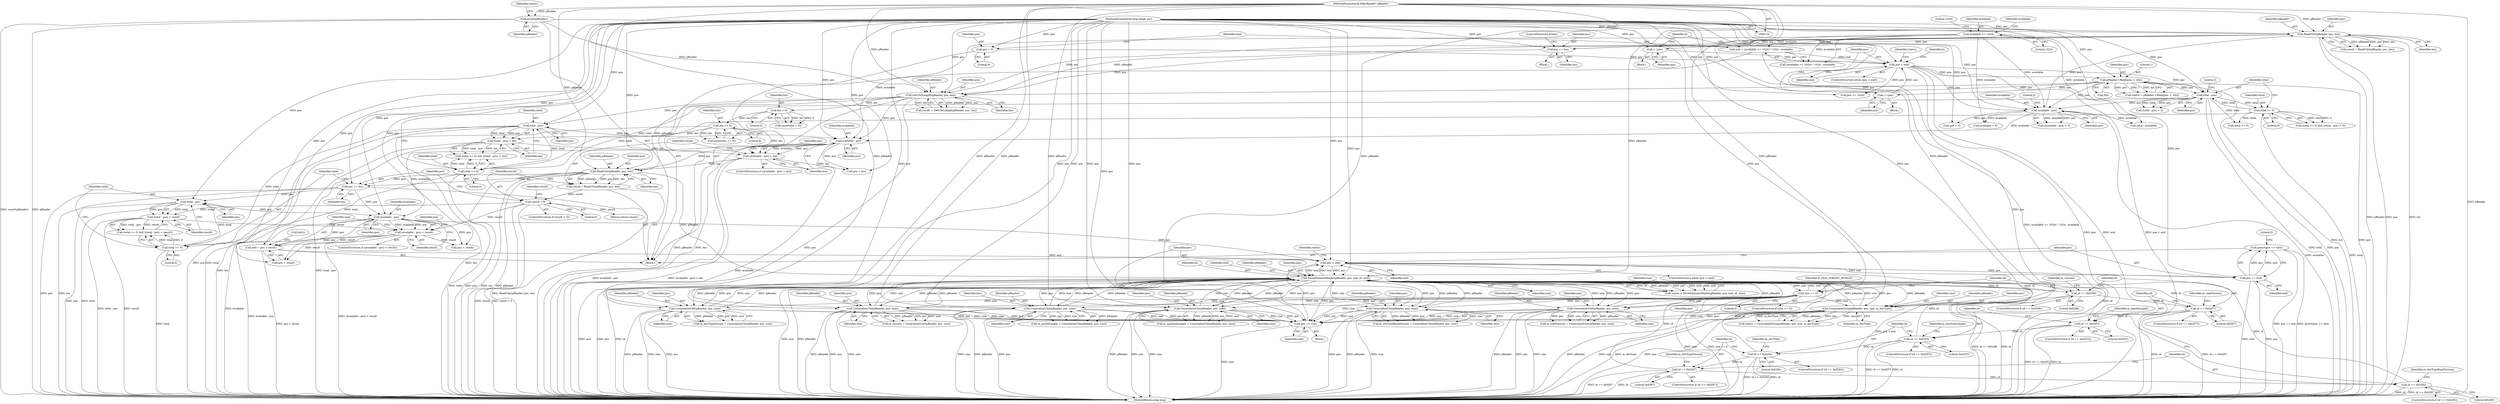 digraph "1_Android_cc274e2abe8b2a6698a5c47d8aa4bb45f1f9538d_32@API" {
"1000514" [label="(Call,assert(pos == end))"];
"1000515" [label="(Call,pos == end)"];
"1000357" [label="(Call,pos < end)"];
"1000511" [label="(Call,pos += size)"];
"1000483" [label="(Call,UnserializeUInt(pReader, pos, size))"];
"1000365" [label="(Call,ParseElementHeader(pReader, pos, end, id, size))"];
"1000426" [label="(Call,UnserializeUInt(pReader, pos, size))"];
"1000125" [label="(MethodParameterIn,IMkvReader* pReader)"];
"1000126" [label="(MethodParameterIn,long long& pos)"];
"1000378" [label="(Call,size == 0)"];
"1000408" [label="(Call,UnserializeUInt(pReader, pos, size))"];
"1000315" [label="(Call,ReadUInt(pReader, pos, len))"];
"1000267" [label="(Call,GetUIntLength(pReader, pos, len))"];
"1000128" [label="(Call,assert(pReader))"];
"1000242" [label="(Call,ReadUInt(pReader, pos, len))"];
"1000230" [label="(Call,available - pos)"];
"1000153" [label="(Call,available >= 1024)"];
"1000171" [label="(Call,pReader->Read(pos, 1, &b))"];
"1000165" [label="(Call,pos < end)"];
"1000187" [label="(Call,++pos)"];
"1000261" [label="(Call,++pos)"];
"1000146" [label="(Call,pos = 0)"];
"1000150" [label="(Call,end = (available >= 1024) ? 1024 : available)"];
"1000222" [label="(Call,total - pos)"];
"1000218" [label="(Call,total >= 0)"];
"1000257" [label="(Call,pos += len)"];
"1000305" [label="(Call,available - pos)"];
"1000297" [label="(Call,total - pos)"];
"1000293" [label="(Call,total >= 0)"];
"1000304" [label="(Call,(available - pos) < len)"];
"1000288" [label="(Call,len <= 8)"];
"1000284" [label="(Call,len > 0)"];
"1000296" [label="(Call,(total - pos) < len)"];
"1000466" [label="(Call,UnserializeString(pReader, pos, size, m_docType))"];
"1000501" [label="(Call,UnserializeUInt(pReader, pos, size))"];
"1000444" [label="(Call,UnserializeUInt(pReader, pos, size))"];
"1000390" [label="(Call,UnserializeUInt(pReader, pos, size))"];
"1000456" [label="(Call,id == 0x0282)"];
"1000438" [label="(Call,id == 0x02F3)"];
"1000420" [label="(Call,id == 0x02F2)"];
"1000402" [label="(Call,id == 0x02F7)"];
"1000384" [label="(Call,id == 0x0286)"];
"1000495" [label="(Call,id == 0x0285)"];
"1000477" [label="(Call,id == 0x0287)"];
"1000342" [label="(Call,available - pos)"];
"1000325" [label="(Call,pos += len)"];
"1000334" [label="(Call,total - pos)"];
"1000330" [label="(Call,total >= 0)"];
"1000350" [label="(Call,end = pos + result)"];
"1000341" [label="(Call,(available - pos) < result)"];
"1000320" [label="(Call,result < 0)"];
"1000313" [label="(Call,result = ReadUInt(pReader, pos, len))"];
"1000333" [label="(Call,(total - pos) < result)"];
"1000404" [label="(Literal,0x02F7)"];
"1000484" [label="(Identifier,pReader)"];
"1000334" [label="(Call,total - pos)"];
"1000244" [label="(Identifier,pos)"];
"1000500" [label="(Identifier,m_docTypeReadVersion)"];
"1000195" [label="(Call,pos >= 1024)"];
"1000296" [label="(Call,(total - pos) < len)"];
"1000409" [label="(Identifier,pReader)"];
"1000481" [label="(Call,m_docTypeVersion = UnserializeUInt(pReader, pos, size))"];
"1000363" [label="(Call,status = ParseElementHeader(pReader, pos, end, id, size))"];
"1000468" [label="(Identifier,pos)"];
"1000314" [label="(Identifier,result)"];
"1000153" [label="(Call,available >= 1024)"];
"1000330" [label="(Call,total >= 0)"];
"1000235" [label="(Call,pos + 5)"];
"1000155" [label="(Literal,1024)"];
"1000386" [label="(Literal,0x0286)"];
"1000267" [label="(Call,GetUIntLength(pReader, pos, len))"];
"1000300" [label="(Identifier,len)"];
"1000456" [label="(Call,id == 0x0282)"];
"1000447" [label="(Identifier,size)"];
"1000497" [label="(Literal,0x0285)"];
"1000258" [label="(Identifier,pos)"];
"1000150" [label="(Call,end = (available >= 1024) ? 1024 : available)"];
"1000478" [label="(Identifier,id)"];
"1000422" [label="(Literal,0x02F2)"];
"1000411" [label="(Identifier,size)"];
"1000317" [label="(Identifier,pos)"];
"1000257" [label="(Call,pos += len)"];
"1000351" [label="(Identifier,end)"];
"1000370" [label="(Identifier,size)"];
"1000169" [label="(Call,status = pReader->Read(pos, 1, &b))"];
"1000331" [label="(Identifier,total)"];
"1000439" [label="(Identifier,id)"];
"1000458" [label="(Literal,0x0282)"];
"1000513" [label="(Identifier,size)"];
"1000378" [label="(Call,size == 0)"];
"1000297" [label="(Call,total - pos)"];
"1000340" [label="(ControlStructure,if ((available - pos) < result))"];
"1000342" [label="(Call,available - pos)"];
"1000486" [label="(Identifier,size)"];
"1000364" [label="(Identifier,status)"];
"1000427" [label="(Identifier,pReader)"];
"1000345" [label="(Identifier,result)"];
"1000318" [label="(Identifier,len)"];
"1000393" [label="(Identifier,size)"];
"1000217" [label="(Call,(total >= 0) && ((total - pos) < 5))"];
"1000392" [label="(Identifier,pos)"];
"1000166" [label="(Identifier,pos)"];
"1000335" [label="(Identifier,total)"];
"1000455" [label="(ControlStructure,if (id == 0x0282))"];
"1000519" [label="(Literal,0)"];
"1000477" [label="(Call,id == 0x0287)"];
"1000515" [label="(Call,pos == end)"];
"1000385" [label="(Identifier,id)"];
"1000213" [label="(Call,available + 5)"];
"1000502" [label="(Identifier,pReader)"];
"1000350" [label="(Call,end = pos + result)"];
"1000514" [label="(Call,assert(pos == end))"];
"1000424" [label="(Call,m_maxIdLength = UnserializeUInt(pReader, pos, size))"];
"1000391" [label="(Identifier,pReader)"];
"1000259" [label="(Identifier,len)"];
"1000344" [label="(Identifier,pos)"];
"1000320" [label="(Call,result < 0)"];
"1000162" [label="(Identifier,b)"];
"1000445" [label="(Identifier,pReader)"];
"1000516" [label="(Identifier,pos)"];
"1000156" [label="(Literal,1024)"];
"1000408" [label="(Call,UnserializeUInt(pReader, pos, size))"];
"1000242" [label="(Call,ReadUInt(pReader, pos, len))"];
"1000265" [label="(Call,result = GetUIntLength(pReader, pos, len))"];
"1000261" [label="(Call,++pos)"];
"1000325" [label="(Call,pos += len)"];
"1000129" [label="(Identifier,pReader)"];
"1000284" [label="(Call,len > 0)"];
"1000520" [label="(MethodReturn,long long)"];
"1000233" [label="(Literal,5)"];
"1000219" [label="(Identifier,total)"];
"1000147" [label="(Identifier,pos)"];
"1000512" [label="(Identifier,pos)"];
"1000232" [label="(Identifier,pos)"];
"1000469" [label="(Identifier,size)"];
"1000240" [label="(Call,result = ReadUInt(pReader, pos, len))"];
"1000222" [label="(Call,total - pos)"];
"1000260" [label="(ControlStructure,break;)"];
"1000229" [label="(Call,(available - pos) < 5)"];
"1000442" [label="(Call,m_maxSizeLength = UnserializeUInt(pReader, pos, size))"];
"1000134" [label="(Identifier,status)"];
"1000366" [label="(Identifier,pReader)"];
"1000298" [label="(Identifier,total)"];
"1000220" [label="(Literal,0)"];
"1000470" [label="(Identifier,m_docType)"];
"1000305" [label="(Call,available - pos)"];
"1000128" [label="(Call,assert(pReader))"];
"1000152" [label="(Call,(available >= 1024) ? 1024 : available)"];
"1000324" [label="(Identifier,result)"];
"1000126" [label="(MethodParameterIn,long long& pos)"];
"1000303" [label="(ControlStructure,if ((available - pos) < len))"];
"1000341" [label="(Call,(available - pos) < result)"];
"1000285" [label="(Identifier,len)"];
"1000295" [label="(Literal,0)"];
"1000269" [label="(Identifier,pos)"];
"1000191" [label="(Identifier,b)"];
"1000171" [label="(Call,pReader->Read(pos, 1, &b))"];
"1000256" [label="(Block,)"];
"1000352" [label="(Call,pos + result)"];
"1000188" [label="(Identifier,pos)"];
"1000293" [label="(Call,total >= 0)"];
"1000501" [label="(Call,UnserializeUInt(pReader, pos, size))"];
"1000499" [label="(Call,m_docTypeReadVersion = UnserializeUInt(pReader, pos, size))"];
"1000503" [label="(Identifier,pos)"];
"1000262" [label="(Identifier,pos)"];
"1000426" [label="(Call,UnserializeUInt(pReader, pos, size))"];
"1000365" [label="(Call,ParseElementHeader(pReader, pos, end, id, size))"];
"1000483" [label="(Call,UnserializeUInt(pReader, pos, size))"];
"1000438" [label="(Call,id == 0x02F3)"];
"1000327" [label="(Identifier,len)"];
"1000336" [label="(Identifier,pos)"];
"1000154" [label="(Identifier,available)"];
"1000337" [label="(Identifier,result)"];
"1000283" [label="(Call,assert(len > 0))"];
"1000457" [label="(Identifier,id)"];
"1000268" [label="(Identifier,pReader)"];
"1000323" [label="(Return,return result;)"];
"1000315" [label="(Call,ReadUInt(pReader, pos, len))"];
"1000443" [label="(Identifier,m_maxSizeLength)"];
"1000504" [label="(Identifier,size)"];
"1000173" [label="(Literal,1)"];
"1000466" [label="(Call,UnserializeString(pReader, pos, size, m_docType))"];
"1000170" [label="(Identifier,status)"];
"1000270" [label="(Identifier,len)"];
"1000223" [label="(Identifier,total)"];
"1000308" [label="(Identifier,len)"];
"1000151" [label="(Identifier,end)"];
"1000464" [label="(Call,status = UnserializeString(pReader, pos, size, m_docType))"];
"1000421" [label="(Identifier,id)"];
"1000206" [label="(Call,total - available)"];
"1000164" [label="(ControlStructure,while (pos < end))"];
"1000311" [label="(Identifier,pos)"];
"1000347" [label="(Call,pos + result)"];
"1000383" [label="(ControlStructure,if (id == 0x0286))"];
"1000356" [label="(ControlStructure,while (pos < end))"];
"1000357" [label="(Call,pos < end)"];
"1000496" [label="(Identifier,id)"];
"1000310" [label="(Call,pos + len)"];
"1000165" [label="(Call,pos < end)"];
"1000511" [label="(Call,pos += size)"];
"1000382" [label="(Identifier,E_FILE_FORMAT_INVALID)"];
"1000495" [label="(Call,id == 0x0285)"];
"1000202" [label="(Call,total >= 0)"];
"1000494" [label="(ControlStructure,if (id == 0x0285))"];
"1000287" [label="(Call,assert(len <= 8))"];
"1000425" [label="(Identifier,m_maxIdLength)"];
"1000407" [label="(Identifier,m_readVersion)"];
"1000367" [label="(Identifier,pos)"];
"1000187" [label="(Call,++pos)"];
"1000326" [label="(Identifier,pos)"];
"1000479" [label="(Literal,0x0287)"];
"1000225" [label="(Literal,5)"];
"1000304" [label="(Call,(available - pos) < len)"];
"1000333" [label="(Call,(total - pos) < result)"];
"1000231" [label="(Identifier,available)"];
"1000437" [label="(ControlStructure,if (id == 0x02F3))"];
"1000329" [label="(Call,(total >= 0) && ((total - pos) < result))"];
"1000167" [label="(Identifier,end)"];
"1000360" [label="(Block,)"];
"1000127" [label="(Block,)"];
"1000307" [label="(Identifier,pos)"];
"1000148" [label="(Literal,0)"];
"1000390" [label="(Call,UnserializeUInt(pReader, pos, size))"];
"1000289" [label="(Identifier,len)"];
"1000286" [label="(Literal,0)"];
"1000146" [label="(Call,pos = 0)"];
"1000403" [label="(Identifier,id)"];
"1000380" [label="(Literal,0)"];
"1000243" [label="(Identifier,pReader)"];
"1000476" [label="(ControlStructure,if (id == 0x0287))"];
"1000299" [label="(Identifier,pos)"];
"1000428" [label="(Identifier,pos)"];
"1000446" [label="(Identifier,pos)"];
"1000369" [label="(Identifier,id)"];
"1000384" [label="(Call,id == 0x0286)"];
"1000157" [label="(Identifier,available)"];
"1000321" [label="(Identifier,result)"];
"1000294" [label="(Identifier,total)"];
"1000168" [label="(Block,)"];
"1000316" [label="(Identifier,pReader)"];
"1000348" [label="(Identifier,pos)"];
"1000319" [label="(ControlStructure,if (result < 0))"];
"1000359" [label="(Identifier,end)"];
"1000332" [label="(Literal,0)"];
"1000172" [label="(Identifier,pos)"];
"1000440" [label="(Literal,0x02F3)"];
"1000467" [label="(Identifier,pReader)"];
"1000174" [label="(Call,&b)"];
"1000517" [label="(Identifier,end)"];
"1000355" [label="(Call,Init())"];
"1000377" [label="(ControlStructure,if (size == 0))"];
"1000406" [label="(Call,m_readVersion = UnserializeUInt(pReader, pos, size))"];
"1000290" [label="(Literal,8)"];
"1000230" [label="(Call,available - pos)"];
"1000485" [label="(Identifier,pos)"];
"1000221" [label="(Call,(total - pos) < 5)"];
"1000313" [label="(Call,result = ReadUInt(pReader, pos, len))"];
"1000401" [label="(ControlStructure,if (id == 0x02F7))"];
"1000429" [label="(Identifier,size)"];
"1000292" [label="(Call,(total >= 0) && ((total - pos) < len))"];
"1000125" [label="(MethodParameterIn,IMkvReader* pReader)"];
"1000306" [label="(Identifier,available)"];
"1000461" [label="(Identifier,m_docType)"];
"1000420" [label="(Call,id == 0x02F2)"];
"1000419" [label="(ControlStructure,if (id == 0x02F2))"];
"1000224" [label="(Identifier,pos)"];
"1000288" [label="(Call,len <= 8)"];
"1000482" [label="(Identifier,m_docTypeVersion)"];
"1000410" [label="(Identifier,pos)"];
"1000444" [label="(Call,UnserializeUInt(pReader, pos, size))"];
"1000388" [label="(Call,m_version = UnserializeUInt(pReader, pos, size))"];
"1000322" [label="(Literal,0)"];
"1000159" [label="(Block,)"];
"1000389" [label="(Identifier,m_version)"];
"1000245" [label="(Identifier,len)"];
"1000343" [label="(Identifier,available)"];
"1000402" [label="(Call,id == 0x02F7)"];
"1000218" [label="(Call,total >= 0)"];
"1000379" [label="(Identifier,size)"];
"1000368" [label="(Identifier,end)"];
"1000358" [label="(Identifier,pos)"];
"1000514" -> "1000127"  [label="AST: "];
"1000514" -> "1000515"  [label="CFG: "];
"1000515" -> "1000514"  [label="AST: "];
"1000519" -> "1000514"  [label="CFG: "];
"1000514" -> "1000520"  [label="DDG: assert(pos == end)"];
"1000514" -> "1000520"  [label="DDG: pos == end"];
"1000515" -> "1000514"  [label="DDG: pos"];
"1000515" -> "1000514"  [label="DDG: end"];
"1000515" -> "1000517"  [label="CFG: "];
"1000516" -> "1000515"  [label="AST: "];
"1000517" -> "1000515"  [label="AST: "];
"1000515" -> "1000520"  [label="DDG: pos"];
"1000515" -> "1000520"  [label="DDG: end"];
"1000357" -> "1000515"  [label="DDG: pos"];
"1000357" -> "1000515"  [label="DDG: end"];
"1000126" -> "1000515"  [label="DDG: pos"];
"1000357" -> "1000356"  [label="AST: "];
"1000357" -> "1000359"  [label="CFG: "];
"1000358" -> "1000357"  [label="AST: "];
"1000359" -> "1000357"  [label="AST: "];
"1000364" -> "1000357"  [label="CFG: "];
"1000516" -> "1000357"  [label="CFG: "];
"1000357" -> "1000520"  [label="DDG: pos < end"];
"1000511" -> "1000357"  [label="DDG: pos"];
"1000126" -> "1000357"  [label="DDG: pos"];
"1000342" -> "1000357"  [label="DDG: pos"];
"1000350" -> "1000357"  [label="DDG: end"];
"1000365" -> "1000357"  [label="DDG: end"];
"1000357" -> "1000365"  [label="DDG: pos"];
"1000357" -> "1000365"  [label="DDG: end"];
"1000511" -> "1000360"  [label="AST: "];
"1000511" -> "1000513"  [label="CFG: "];
"1000512" -> "1000511"  [label="AST: "];
"1000513" -> "1000511"  [label="AST: "];
"1000358" -> "1000511"  [label="CFG: "];
"1000511" -> "1000520"  [label="DDG: size"];
"1000483" -> "1000511"  [label="DDG: size"];
"1000483" -> "1000511"  [label="DDG: pos"];
"1000408" -> "1000511"  [label="DDG: size"];
"1000408" -> "1000511"  [label="DDG: pos"];
"1000390" -> "1000511"  [label="DDG: size"];
"1000390" -> "1000511"  [label="DDG: pos"];
"1000466" -> "1000511"  [label="DDG: size"];
"1000466" -> "1000511"  [label="DDG: pos"];
"1000501" -> "1000511"  [label="DDG: size"];
"1000501" -> "1000511"  [label="DDG: pos"];
"1000426" -> "1000511"  [label="DDG: size"];
"1000426" -> "1000511"  [label="DDG: pos"];
"1000444" -> "1000511"  [label="DDG: size"];
"1000444" -> "1000511"  [label="DDG: pos"];
"1000378" -> "1000511"  [label="DDG: size"];
"1000365" -> "1000511"  [label="DDG: pos"];
"1000126" -> "1000511"  [label="DDG: pos"];
"1000483" -> "1000481"  [label="AST: "];
"1000483" -> "1000486"  [label="CFG: "];
"1000484" -> "1000483"  [label="AST: "];
"1000485" -> "1000483"  [label="AST: "];
"1000486" -> "1000483"  [label="AST: "];
"1000481" -> "1000483"  [label="CFG: "];
"1000483" -> "1000520"  [label="DDG: size"];
"1000483" -> "1000520"  [label="DDG: pos"];
"1000483" -> "1000520"  [label="DDG: pReader"];
"1000483" -> "1000365"  [label="DDG: pReader"];
"1000483" -> "1000365"  [label="DDG: size"];
"1000483" -> "1000481"  [label="DDG: pReader"];
"1000483" -> "1000481"  [label="DDG: pos"];
"1000483" -> "1000481"  [label="DDG: size"];
"1000365" -> "1000483"  [label="DDG: pReader"];
"1000365" -> "1000483"  [label="DDG: pos"];
"1000125" -> "1000483"  [label="DDG: pReader"];
"1000126" -> "1000483"  [label="DDG: pos"];
"1000378" -> "1000483"  [label="DDG: size"];
"1000365" -> "1000363"  [label="AST: "];
"1000365" -> "1000370"  [label="CFG: "];
"1000366" -> "1000365"  [label="AST: "];
"1000367" -> "1000365"  [label="AST: "];
"1000368" -> "1000365"  [label="AST: "];
"1000369" -> "1000365"  [label="AST: "];
"1000370" -> "1000365"  [label="AST: "];
"1000363" -> "1000365"  [label="CFG: "];
"1000365" -> "1000520"  [label="DDG: id"];
"1000365" -> "1000520"  [label="DDG: size"];
"1000365" -> "1000520"  [label="DDG: end"];
"1000365" -> "1000520"  [label="DDG: pos"];
"1000365" -> "1000520"  [label="DDG: pReader"];
"1000365" -> "1000363"  [label="DDG: id"];
"1000365" -> "1000363"  [label="DDG: pReader"];
"1000365" -> "1000363"  [label="DDG: pos"];
"1000365" -> "1000363"  [label="DDG: size"];
"1000365" -> "1000363"  [label="DDG: end"];
"1000426" -> "1000365"  [label="DDG: pReader"];
"1000426" -> "1000365"  [label="DDG: size"];
"1000408" -> "1000365"  [label="DDG: pReader"];
"1000408" -> "1000365"  [label="DDG: size"];
"1000315" -> "1000365"  [label="DDG: pReader"];
"1000466" -> "1000365"  [label="DDG: pReader"];
"1000466" -> "1000365"  [label="DDG: size"];
"1000501" -> "1000365"  [label="DDG: pReader"];
"1000501" -> "1000365"  [label="DDG: size"];
"1000444" -> "1000365"  [label="DDG: pReader"];
"1000444" -> "1000365"  [label="DDG: size"];
"1000390" -> "1000365"  [label="DDG: pReader"];
"1000390" -> "1000365"  [label="DDG: size"];
"1000125" -> "1000365"  [label="DDG: pReader"];
"1000126" -> "1000365"  [label="DDG: pos"];
"1000456" -> "1000365"  [label="DDG: id"];
"1000495" -> "1000365"  [label="DDG: id"];
"1000402" -> "1000365"  [label="DDG: id"];
"1000420" -> "1000365"  [label="DDG: id"];
"1000438" -> "1000365"  [label="DDG: id"];
"1000477" -> "1000365"  [label="DDG: id"];
"1000384" -> "1000365"  [label="DDG: id"];
"1000378" -> "1000365"  [label="DDG: size"];
"1000365" -> "1000378"  [label="DDG: size"];
"1000365" -> "1000384"  [label="DDG: id"];
"1000365" -> "1000390"  [label="DDG: pReader"];
"1000365" -> "1000390"  [label="DDG: pos"];
"1000365" -> "1000408"  [label="DDG: pReader"];
"1000365" -> "1000408"  [label="DDG: pos"];
"1000365" -> "1000426"  [label="DDG: pReader"];
"1000365" -> "1000426"  [label="DDG: pos"];
"1000365" -> "1000444"  [label="DDG: pReader"];
"1000365" -> "1000444"  [label="DDG: pos"];
"1000365" -> "1000466"  [label="DDG: pReader"];
"1000365" -> "1000466"  [label="DDG: pos"];
"1000365" -> "1000501"  [label="DDG: pReader"];
"1000365" -> "1000501"  [label="DDG: pos"];
"1000426" -> "1000424"  [label="AST: "];
"1000426" -> "1000429"  [label="CFG: "];
"1000427" -> "1000426"  [label="AST: "];
"1000428" -> "1000426"  [label="AST: "];
"1000429" -> "1000426"  [label="AST: "];
"1000424" -> "1000426"  [label="CFG: "];
"1000426" -> "1000520"  [label="DDG: pReader"];
"1000426" -> "1000520"  [label="DDG: pos"];
"1000426" -> "1000520"  [label="DDG: size"];
"1000426" -> "1000424"  [label="DDG: pReader"];
"1000426" -> "1000424"  [label="DDG: pos"];
"1000426" -> "1000424"  [label="DDG: size"];
"1000125" -> "1000426"  [label="DDG: pReader"];
"1000126" -> "1000426"  [label="DDG: pos"];
"1000378" -> "1000426"  [label="DDG: size"];
"1000125" -> "1000124"  [label="AST: "];
"1000125" -> "1000520"  [label="DDG: pReader"];
"1000125" -> "1000128"  [label="DDG: pReader"];
"1000125" -> "1000242"  [label="DDG: pReader"];
"1000125" -> "1000267"  [label="DDG: pReader"];
"1000125" -> "1000315"  [label="DDG: pReader"];
"1000125" -> "1000390"  [label="DDG: pReader"];
"1000125" -> "1000408"  [label="DDG: pReader"];
"1000125" -> "1000444"  [label="DDG: pReader"];
"1000125" -> "1000466"  [label="DDG: pReader"];
"1000125" -> "1000501"  [label="DDG: pReader"];
"1000126" -> "1000124"  [label="AST: "];
"1000126" -> "1000520"  [label="DDG: pos"];
"1000126" -> "1000146"  [label="DDG: pos"];
"1000126" -> "1000165"  [label="DDG: pos"];
"1000126" -> "1000171"  [label="DDG: pos"];
"1000126" -> "1000187"  [label="DDG: pos"];
"1000126" -> "1000195"  [label="DDG: pos"];
"1000126" -> "1000222"  [label="DDG: pos"];
"1000126" -> "1000230"  [label="DDG: pos"];
"1000126" -> "1000235"  [label="DDG: pos"];
"1000126" -> "1000242"  [label="DDG: pos"];
"1000126" -> "1000257"  [label="DDG: pos"];
"1000126" -> "1000261"  [label="DDG: pos"];
"1000126" -> "1000267"  [label="DDG: pos"];
"1000126" -> "1000297"  [label="DDG: pos"];
"1000126" -> "1000305"  [label="DDG: pos"];
"1000126" -> "1000310"  [label="DDG: pos"];
"1000126" -> "1000315"  [label="DDG: pos"];
"1000126" -> "1000325"  [label="DDG: pos"];
"1000126" -> "1000334"  [label="DDG: pos"];
"1000126" -> "1000342"  [label="DDG: pos"];
"1000126" -> "1000347"  [label="DDG: pos"];
"1000126" -> "1000350"  [label="DDG: pos"];
"1000126" -> "1000352"  [label="DDG: pos"];
"1000126" -> "1000390"  [label="DDG: pos"];
"1000126" -> "1000408"  [label="DDG: pos"];
"1000126" -> "1000444"  [label="DDG: pos"];
"1000126" -> "1000466"  [label="DDG: pos"];
"1000126" -> "1000501"  [label="DDG: pos"];
"1000378" -> "1000377"  [label="AST: "];
"1000378" -> "1000380"  [label="CFG: "];
"1000379" -> "1000378"  [label="AST: "];
"1000380" -> "1000378"  [label="AST: "];
"1000382" -> "1000378"  [label="CFG: "];
"1000385" -> "1000378"  [label="CFG: "];
"1000378" -> "1000520"  [label="DDG: size"];
"1000378" -> "1000520"  [label="DDG: size == 0"];
"1000378" -> "1000390"  [label="DDG: size"];
"1000378" -> "1000408"  [label="DDG: size"];
"1000378" -> "1000444"  [label="DDG: size"];
"1000378" -> "1000466"  [label="DDG: size"];
"1000378" -> "1000501"  [label="DDG: size"];
"1000408" -> "1000406"  [label="AST: "];
"1000408" -> "1000411"  [label="CFG: "];
"1000409" -> "1000408"  [label="AST: "];
"1000410" -> "1000408"  [label="AST: "];
"1000411" -> "1000408"  [label="AST: "];
"1000406" -> "1000408"  [label="CFG: "];
"1000408" -> "1000520"  [label="DDG: size"];
"1000408" -> "1000520"  [label="DDG: pReader"];
"1000408" -> "1000520"  [label="DDG: pos"];
"1000408" -> "1000406"  [label="DDG: pReader"];
"1000408" -> "1000406"  [label="DDG: pos"];
"1000408" -> "1000406"  [label="DDG: size"];
"1000315" -> "1000313"  [label="AST: "];
"1000315" -> "1000318"  [label="CFG: "];
"1000316" -> "1000315"  [label="AST: "];
"1000317" -> "1000315"  [label="AST: "];
"1000318" -> "1000315"  [label="AST: "];
"1000313" -> "1000315"  [label="CFG: "];
"1000315" -> "1000520"  [label="DDG: len"];
"1000315" -> "1000520"  [label="DDG: pReader"];
"1000315" -> "1000520"  [label="DDG: pos"];
"1000315" -> "1000313"  [label="DDG: pReader"];
"1000315" -> "1000313"  [label="DDG: pos"];
"1000315" -> "1000313"  [label="DDG: len"];
"1000267" -> "1000315"  [label="DDG: pReader"];
"1000305" -> "1000315"  [label="DDG: pos"];
"1000304" -> "1000315"  [label="DDG: len"];
"1000315" -> "1000325"  [label="DDG: len"];
"1000315" -> "1000325"  [label="DDG: pos"];
"1000267" -> "1000265"  [label="AST: "];
"1000267" -> "1000270"  [label="CFG: "];
"1000268" -> "1000267"  [label="AST: "];
"1000269" -> "1000267"  [label="AST: "];
"1000270" -> "1000267"  [label="AST: "];
"1000265" -> "1000267"  [label="CFG: "];
"1000267" -> "1000520"  [label="DDG: pos"];
"1000267" -> "1000520"  [label="DDG: pReader"];
"1000267" -> "1000520"  [label="DDG: len"];
"1000267" -> "1000265"  [label="DDG: pReader"];
"1000267" -> "1000265"  [label="DDG: pos"];
"1000267" -> "1000265"  [label="DDG: len"];
"1000128" -> "1000267"  [label="DDG: pReader"];
"1000242" -> "1000267"  [label="DDG: pReader"];
"1000242" -> "1000267"  [label="DDG: len"];
"1000171" -> "1000267"  [label="DDG: pos"];
"1000257" -> "1000267"  [label="DDG: pos"];
"1000267" -> "1000284"  [label="DDG: len"];
"1000267" -> "1000297"  [label="DDG: pos"];
"1000267" -> "1000305"  [label="DDG: pos"];
"1000128" -> "1000127"  [label="AST: "];
"1000128" -> "1000129"  [label="CFG: "];
"1000129" -> "1000128"  [label="AST: "];
"1000134" -> "1000128"  [label="CFG: "];
"1000128" -> "1000520"  [label="DDG: pReader"];
"1000128" -> "1000520"  [label="DDG: assert(pReader)"];
"1000128" -> "1000242"  [label="DDG: pReader"];
"1000242" -> "1000240"  [label="AST: "];
"1000242" -> "1000245"  [label="CFG: "];
"1000243" -> "1000242"  [label="AST: "];
"1000244" -> "1000242"  [label="AST: "];
"1000245" -> "1000242"  [label="AST: "];
"1000240" -> "1000242"  [label="CFG: "];
"1000242" -> "1000520"  [label="DDG: pos"];
"1000242" -> "1000520"  [label="DDG: len"];
"1000242" -> "1000520"  [label="DDG: pReader"];
"1000242" -> "1000240"  [label="DDG: pReader"];
"1000242" -> "1000240"  [label="DDG: pos"];
"1000242" -> "1000240"  [label="DDG: len"];
"1000230" -> "1000242"  [label="DDG: pos"];
"1000242" -> "1000257"  [label="DDG: len"];
"1000242" -> "1000257"  [label="DDG: pos"];
"1000242" -> "1000261"  [label="DDG: pos"];
"1000230" -> "1000229"  [label="AST: "];
"1000230" -> "1000232"  [label="CFG: "];
"1000231" -> "1000230"  [label="AST: "];
"1000232" -> "1000230"  [label="AST: "];
"1000233" -> "1000230"  [label="CFG: "];
"1000230" -> "1000520"  [label="DDG: available"];
"1000230" -> "1000206"  [label="DDG: available"];
"1000230" -> "1000213"  [label="DDG: available"];
"1000230" -> "1000229"  [label="DDG: available"];
"1000230" -> "1000229"  [label="DDG: pos"];
"1000153" -> "1000230"  [label="DDG: available"];
"1000171" -> "1000230"  [label="DDG: pos"];
"1000165" -> "1000230"  [label="DDG: pos"];
"1000222" -> "1000230"  [label="DDG: pos"];
"1000230" -> "1000235"  [label="DDG: pos"];
"1000230" -> "1000305"  [label="DDG: available"];
"1000153" -> "1000152"  [label="AST: "];
"1000153" -> "1000155"  [label="CFG: "];
"1000154" -> "1000153"  [label="AST: "];
"1000155" -> "1000153"  [label="AST: "];
"1000156" -> "1000153"  [label="CFG: "];
"1000157" -> "1000153"  [label="CFG: "];
"1000153" -> "1000150"  [label="DDG: available"];
"1000153" -> "1000152"  [label="DDG: available"];
"1000153" -> "1000206"  [label="DDG: available"];
"1000153" -> "1000213"  [label="DDG: available"];
"1000153" -> "1000305"  [label="DDG: available"];
"1000171" -> "1000169"  [label="AST: "];
"1000171" -> "1000174"  [label="CFG: "];
"1000172" -> "1000171"  [label="AST: "];
"1000173" -> "1000171"  [label="AST: "];
"1000174" -> "1000171"  [label="AST: "];
"1000169" -> "1000171"  [label="CFG: "];
"1000171" -> "1000520"  [label="DDG: pos"];
"1000171" -> "1000520"  [label="DDG: &b"];
"1000171" -> "1000169"  [label="DDG: pos"];
"1000171" -> "1000169"  [label="DDG: 1"];
"1000171" -> "1000169"  [label="DDG: &b"];
"1000165" -> "1000171"  [label="DDG: pos"];
"1000171" -> "1000187"  [label="DDG: pos"];
"1000171" -> "1000195"  [label="DDG: pos"];
"1000171" -> "1000222"  [label="DDG: pos"];
"1000165" -> "1000164"  [label="AST: "];
"1000165" -> "1000167"  [label="CFG: "];
"1000166" -> "1000165"  [label="AST: "];
"1000167" -> "1000165"  [label="AST: "];
"1000170" -> "1000165"  [label="CFG: "];
"1000191" -> "1000165"  [label="CFG: "];
"1000165" -> "1000520"  [label="DDG: pos"];
"1000165" -> "1000520"  [label="DDG: end"];
"1000165" -> "1000520"  [label="DDG: pos < end"];
"1000187" -> "1000165"  [label="DDG: pos"];
"1000261" -> "1000165"  [label="DDG: pos"];
"1000146" -> "1000165"  [label="DDG: pos"];
"1000150" -> "1000165"  [label="DDG: end"];
"1000165" -> "1000195"  [label="DDG: pos"];
"1000165" -> "1000222"  [label="DDG: pos"];
"1000187" -> "1000168"  [label="AST: "];
"1000187" -> "1000188"  [label="CFG: "];
"1000188" -> "1000187"  [label="AST: "];
"1000166" -> "1000187"  [label="CFG: "];
"1000261" -> "1000159"  [label="AST: "];
"1000261" -> "1000262"  [label="CFG: "];
"1000262" -> "1000261"  [label="AST: "];
"1000162" -> "1000261"  [label="CFG: "];
"1000146" -> "1000127"  [label="AST: "];
"1000146" -> "1000148"  [label="CFG: "];
"1000147" -> "1000146"  [label="AST: "];
"1000148" -> "1000146"  [label="AST: "];
"1000151" -> "1000146"  [label="CFG: "];
"1000150" -> "1000127"  [label="AST: "];
"1000150" -> "1000152"  [label="CFG: "];
"1000151" -> "1000150"  [label="AST: "];
"1000152" -> "1000150"  [label="AST: "];
"1000162" -> "1000150"  [label="CFG: "];
"1000150" -> "1000520"  [label="DDG: (available >= 1024) ? 1024 : available"];
"1000222" -> "1000221"  [label="AST: "];
"1000222" -> "1000224"  [label="CFG: "];
"1000223" -> "1000222"  [label="AST: "];
"1000224" -> "1000222"  [label="AST: "];
"1000225" -> "1000222"  [label="CFG: "];
"1000222" -> "1000520"  [label="DDG: total"];
"1000222" -> "1000520"  [label="DDG: pos"];
"1000222" -> "1000202"  [label="DDG: total"];
"1000222" -> "1000218"  [label="DDG: total"];
"1000222" -> "1000221"  [label="DDG: total"];
"1000222" -> "1000221"  [label="DDG: pos"];
"1000218" -> "1000222"  [label="DDG: total"];
"1000222" -> "1000293"  [label="DDG: total"];
"1000218" -> "1000217"  [label="AST: "];
"1000218" -> "1000220"  [label="CFG: "];
"1000219" -> "1000218"  [label="AST: "];
"1000220" -> "1000218"  [label="AST: "];
"1000223" -> "1000218"  [label="CFG: "];
"1000217" -> "1000218"  [label="CFG: "];
"1000218" -> "1000520"  [label="DDG: total"];
"1000218" -> "1000202"  [label="DDG: total"];
"1000218" -> "1000217"  [label="DDG: total"];
"1000218" -> "1000217"  [label="DDG: 0"];
"1000218" -> "1000293"  [label="DDG: total"];
"1000257" -> "1000256"  [label="AST: "];
"1000257" -> "1000259"  [label="CFG: "];
"1000258" -> "1000257"  [label="AST: "];
"1000259" -> "1000257"  [label="AST: "];
"1000260" -> "1000257"  [label="CFG: "];
"1000305" -> "1000304"  [label="AST: "];
"1000305" -> "1000307"  [label="CFG: "];
"1000306" -> "1000305"  [label="AST: "];
"1000307" -> "1000305"  [label="AST: "];
"1000308" -> "1000305"  [label="CFG: "];
"1000305" -> "1000520"  [label="DDG: available"];
"1000305" -> "1000304"  [label="DDG: available"];
"1000305" -> "1000304"  [label="DDG: pos"];
"1000297" -> "1000305"  [label="DDG: pos"];
"1000305" -> "1000310"  [label="DDG: pos"];
"1000305" -> "1000342"  [label="DDG: available"];
"1000297" -> "1000296"  [label="AST: "];
"1000297" -> "1000299"  [label="CFG: "];
"1000298" -> "1000297"  [label="AST: "];
"1000299" -> "1000297"  [label="AST: "];
"1000300" -> "1000297"  [label="CFG: "];
"1000297" -> "1000520"  [label="DDG: total"];
"1000297" -> "1000520"  [label="DDG: pos"];
"1000297" -> "1000296"  [label="DDG: total"];
"1000297" -> "1000296"  [label="DDG: pos"];
"1000293" -> "1000297"  [label="DDG: total"];
"1000297" -> "1000330"  [label="DDG: total"];
"1000293" -> "1000292"  [label="AST: "];
"1000293" -> "1000295"  [label="CFG: "];
"1000294" -> "1000293"  [label="AST: "];
"1000295" -> "1000293"  [label="AST: "];
"1000298" -> "1000293"  [label="CFG: "];
"1000292" -> "1000293"  [label="CFG: "];
"1000293" -> "1000520"  [label="DDG: total"];
"1000293" -> "1000292"  [label="DDG: total"];
"1000293" -> "1000292"  [label="DDG: 0"];
"1000293" -> "1000330"  [label="DDG: total"];
"1000304" -> "1000303"  [label="AST: "];
"1000304" -> "1000308"  [label="CFG: "];
"1000308" -> "1000304"  [label="AST: "];
"1000311" -> "1000304"  [label="CFG: "];
"1000314" -> "1000304"  [label="CFG: "];
"1000304" -> "1000520"  [label="DDG: (available - pos) < len"];
"1000304" -> "1000520"  [label="DDG: available - pos"];
"1000288" -> "1000304"  [label="DDG: len"];
"1000296" -> "1000304"  [label="DDG: len"];
"1000304" -> "1000310"  [label="DDG: len"];
"1000288" -> "1000287"  [label="AST: "];
"1000288" -> "1000290"  [label="CFG: "];
"1000289" -> "1000288"  [label="AST: "];
"1000290" -> "1000288"  [label="AST: "];
"1000287" -> "1000288"  [label="CFG: "];
"1000288" -> "1000520"  [label="DDG: len"];
"1000288" -> "1000287"  [label="DDG: len"];
"1000288" -> "1000287"  [label="DDG: 8"];
"1000284" -> "1000288"  [label="DDG: len"];
"1000288" -> "1000296"  [label="DDG: len"];
"1000284" -> "1000283"  [label="AST: "];
"1000284" -> "1000286"  [label="CFG: "];
"1000285" -> "1000284"  [label="AST: "];
"1000286" -> "1000284"  [label="AST: "];
"1000283" -> "1000284"  [label="CFG: "];
"1000284" -> "1000283"  [label="DDG: len"];
"1000284" -> "1000283"  [label="DDG: 0"];
"1000296" -> "1000292"  [label="AST: "];
"1000296" -> "1000300"  [label="CFG: "];
"1000300" -> "1000296"  [label="AST: "];
"1000292" -> "1000296"  [label="CFG: "];
"1000296" -> "1000520"  [label="DDG: total - pos"];
"1000296" -> "1000520"  [label="DDG: len"];
"1000296" -> "1000292"  [label="DDG: total - pos"];
"1000296" -> "1000292"  [label="DDG: len"];
"1000466" -> "1000464"  [label="AST: "];
"1000466" -> "1000470"  [label="CFG: "];
"1000467" -> "1000466"  [label="AST: "];
"1000468" -> "1000466"  [label="AST: "];
"1000469" -> "1000466"  [label="AST: "];
"1000470" -> "1000466"  [label="AST: "];
"1000464" -> "1000466"  [label="CFG: "];
"1000466" -> "1000520"  [label="DDG: pos"];
"1000466" -> "1000520"  [label="DDG: pReader"];
"1000466" -> "1000520"  [label="DDG: size"];
"1000466" -> "1000520"  [label="DDG: m_docType"];
"1000466" -> "1000464"  [label="DDG: pReader"];
"1000466" -> "1000464"  [label="DDG: pos"];
"1000466" -> "1000464"  [label="DDG: size"];
"1000466" -> "1000464"  [label="DDG: m_docType"];
"1000501" -> "1000499"  [label="AST: "];
"1000501" -> "1000504"  [label="CFG: "];
"1000502" -> "1000501"  [label="AST: "];
"1000503" -> "1000501"  [label="AST: "];
"1000504" -> "1000501"  [label="AST: "];
"1000499" -> "1000501"  [label="CFG: "];
"1000501" -> "1000520"  [label="DDG: pos"];
"1000501" -> "1000520"  [label="DDG: pReader"];
"1000501" -> "1000520"  [label="DDG: size"];
"1000501" -> "1000499"  [label="DDG: pReader"];
"1000501" -> "1000499"  [label="DDG: pos"];
"1000501" -> "1000499"  [label="DDG: size"];
"1000444" -> "1000442"  [label="AST: "];
"1000444" -> "1000447"  [label="CFG: "];
"1000445" -> "1000444"  [label="AST: "];
"1000446" -> "1000444"  [label="AST: "];
"1000447" -> "1000444"  [label="AST: "];
"1000442" -> "1000444"  [label="CFG: "];
"1000444" -> "1000520"  [label="DDG: pos"];
"1000444" -> "1000520"  [label="DDG: size"];
"1000444" -> "1000520"  [label="DDG: pReader"];
"1000444" -> "1000442"  [label="DDG: pReader"];
"1000444" -> "1000442"  [label="DDG: pos"];
"1000444" -> "1000442"  [label="DDG: size"];
"1000390" -> "1000388"  [label="AST: "];
"1000390" -> "1000393"  [label="CFG: "];
"1000391" -> "1000390"  [label="AST: "];
"1000392" -> "1000390"  [label="AST: "];
"1000393" -> "1000390"  [label="AST: "];
"1000388" -> "1000390"  [label="CFG: "];
"1000390" -> "1000520"  [label="DDG: pos"];
"1000390" -> "1000520"  [label="DDG: size"];
"1000390" -> "1000520"  [label="DDG: pReader"];
"1000390" -> "1000388"  [label="DDG: pReader"];
"1000390" -> "1000388"  [label="DDG: pos"];
"1000390" -> "1000388"  [label="DDG: size"];
"1000456" -> "1000455"  [label="AST: "];
"1000456" -> "1000458"  [label="CFG: "];
"1000457" -> "1000456"  [label="AST: "];
"1000458" -> "1000456"  [label="AST: "];
"1000461" -> "1000456"  [label="CFG: "];
"1000478" -> "1000456"  [label="CFG: "];
"1000456" -> "1000520"  [label="DDG: id"];
"1000456" -> "1000520"  [label="DDG: id == 0x0282"];
"1000438" -> "1000456"  [label="DDG: id"];
"1000456" -> "1000477"  [label="DDG: id"];
"1000438" -> "1000437"  [label="AST: "];
"1000438" -> "1000440"  [label="CFG: "];
"1000439" -> "1000438"  [label="AST: "];
"1000440" -> "1000438"  [label="AST: "];
"1000443" -> "1000438"  [label="CFG: "];
"1000457" -> "1000438"  [label="CFG: "];
"1000438" -> "1000520"  [label="DDG: id == 0x02F3"];
"1000438" -> "1000520"  [label="DDG: id"];
"1000420" -> "1000438"  [label="DDG: id"];
"1000420" -> "1000419"  [label="AST: "];
"1000420" -> "1000422"  [label="CFG: "];
"1000421" -> "1000420"  [label="AST: "];
"1000422" -> "1000420"  [label="AST: "];
"1000425" -> "1000420"  [label="CFG: "];
"1000439" -> "1000420"  [label="CFG: "];
"1000420" -> "1000520"  [label="DDG: id == 0x02F2"];
"1000420" -> "1000520"  [label="DDG: id"];
"1000402" -> "1000420"  [label="DDG: id"];
"1000402" -> "1000401"  [label="AST: "];
"1000402" -> "1000404"  [label="CFG: "];
"1000403" -> "1000402"  [label="AST: "];
"1000404" -> "1000402"  [label="AST: "];
"1000407" -> "1000402"  [label="CFG: "];
"1000421" -> "1000402"  [label="CFG: "];
"1000402" -> "1000520"  [label="DDG: id == 0x02F7"];
"1000402" -> "1000520"  [label="DDG: id"];
"1000384" -> "1000402"  [label="DDG: id"];
"1000384" -> "1000383"  [label="AST: "];
"1000384" -> "1000386"  [label="CFG: "];
"1000385" -> "1000384"  [label="AST: "];
"1000386" -> "1000384"  [label="AST: "];
"1000389" -> "1000384"  [label="CFG: "];
"1000403" -> "1000384"  [label="CFG: "];
"1000384" -> "1000520"  [label="DDG: id == 0x0286"];
"1000384" -> "1000520"  [label="DDG: id"];
"1000495" -> "1000494"  [label="AST: "];
"1000495" -> "1000497"  [label="CFG: "];
"1000496" -> "1000495"  [label="AST: "];
"1000497" -> "1000495"  [label="AST: "];
"1000500" -> "1000495"  [label="CFG: "];
"1000512" -> "1000495"  [label="CFG: "];
"1000495" -> "1000520"  [label="DDG: id"];
"1000495" -> "1000520"  [label="DDG: id == 0x0285"];
"1000477" -> "1000495"  [label="DDG: id"];
"1000477" -> "1000476"  [label="AST: "];
"1000477" -> "1000479"  [label="CFG: "];
"1000478" -> "1000477"  [label="AST: "];
"1000479" -> "1000477"  [label="AST: "];
"1000482" -> "1000477"  [label="CFG: "];
"1000496" -> "1000477"  [label="CFG: "];
"1000477" -> "1000520"  [label="DDG: id == 0x0287"];
"1000477" -> "1000520"  [label="DDG: id"];
"1000342" -> "1000341"  [label="AST: "];
"1000342" -> "1000344"  [label="CFG: "];
"1000343" -> "1000342"  [label="AST: "];
"1000344" -> "1000342"  [label="AST: "];
"1000345" -> "1000342"  [label="CFG: "];
"1000342" -> "1000520"  [label="DDG: available"];
"1000342" -> "1000341"  [label="DDG: available"];
"1000342" -> "1000341"  [label="DDG: pos"];
"1000325" -> "1000342"  [label="DDG: pos"];
"1000334" -> "1000342"  [label="DDG: pos"];
"1000342" -> "1000347"  [label="DDG: pos"];
"1000342" -> "1000350"  [label="DDG: pos"];
"1000342" -> "1000352"  [label="DDG: pos"];
"1000325" -> "1000127"  [label="AST: "];
"1000325" -> "1000327"  [label="CFG: "];
"1000326" -> "1000325"  [label="AST: "];
"1000327" -> "1000325"  [label="AST: "];
"1000331" -> "1000325"  [label="CFG: "];
"1000325" -> "1000520"  [label="DDG: pos"];
"1000325" -> "1000520"  [label="DDG: len"];
"1000325" -> "1000334"  [label="DDG: pos"];
"1000334" -> "1000333"  [label="AST: "];
"1000334" -> "1000336"  [label="CFG: "];
"1000335" -> "1000334"  [label="AST: "];
"1000336" -> "1000334"  [label="AST: "];
"1000337" -> "1000334"  [label="CFG: "];
"1000334" -> "1000520"  [label="DDG: pos"];
"1000334" -> "1000520"  [label="DDG: total"];
"1000334" -> "1000333"  [label="DDG: total"];
"1000334" -> "1000333"  [label="DDG: pos"];
"1000330" -> "1000334"  [label="DDG: total"];
"1000330" -> "1000329"  [label="AST: "];
"1000330" -> "1000332"  [label="CFG: "];
"1000331" -> "1000330"  [label="AST: "];
"1000332" -> "1000330"  [label="AST: "];
"1000335" -> "1000330"  [label="CFG: "];
"1000329" -> "1000330"  [label="CFG: "];
"1000330" -> "1000520"  [label="DDG: total"];
"1000330" -> "1000329"  [label="DDG: total"];
"1000330" -> "1000329"  [label="DDG: 0"];
"1000350" -> "1000127"  [label="AST: "];
"1000350" -> "1000352"  [label="CFG: "];
"1000351" -> "1000350"  [label="AST: "];
"1000352" -> "1000350"  [label="AST: "];
"1000355" -> "1000350"  [label="CFG: "];
"1000350" -> "1000520"  [label="DDG: pos + result"];
"1000341" -> "1000350"  [label="DDG: result"];
"1000341" -> "1000340"  [label="AST: "];
"1000341" -> "1000345"  [label="CFG: "];
"1000345" -> "1000341"  [label="AST: "];
"1000348" -> "1000341"  [label="CFG: "];
"1000351" -> "1000341"  [label="CFG: "];
"1000341" -> "1000520"  [label="DDG: available - pos"];
"1000341" -> "1000520"  [label="DDG: (available - pos) < result"];
"1000320" -> "1000341"  [label="DDG: result"];
"1000333" -> "1000341"  [label="DDG: result"];
"1000341" -> "1000347"  [label="DDG: result"];
"1000341" -> "1000352"  [label="DDG: result"];
"1000320" -> "1000319"  [label="AST: "];
"1000320" -> "1000322"  [label="CFG: "];
"1000321" -> "1000320"  [label="AST: "];
"1000322" -> "1000320"  [label="AST: "];
"1000324" -> "1000320"  [label="CFG: "];
"1000326" -> "1000320"  [label="CFG: "];
"1000320" -> "1000520"  [label="DDG: result"];
"1000320" -> "1000520"  [label="DDG: result < 0"];
"1000313" -> "1000320"  [label="DDG: result"];
"1000320" -> "1000323"  [label="DDG: result"];
"1000320" -> "1000333"  [label="DDG: result"];
"1000313" -> "1000127"  [label="AST: "];
"1000314" -> "1000313"  [label="AST: "];
"1000321" -> "1000313"  [label="CFG: "];
"1000313" -> "1000520"  [label="DDG: ReadUInt(pReader, pos, len)"];
"1000333" -> "1000329"  [label="AST: "];
"1000333" -> "1000337"  [label="CFG: "];
"1000337" -> "1000333"  [label="AST: "];
"1000329" -> "1000333"  [label="CFG: "];
"1000333" -> "1000520"  [label="DDG: total - pos"];
"1000333" -> "1000520"  [label="DDG: result"];
"1000333" -> "1000329"  [label="DDG: total - pos"];
"1000333" -> "1000329"  [label="DDG: result"];
}
